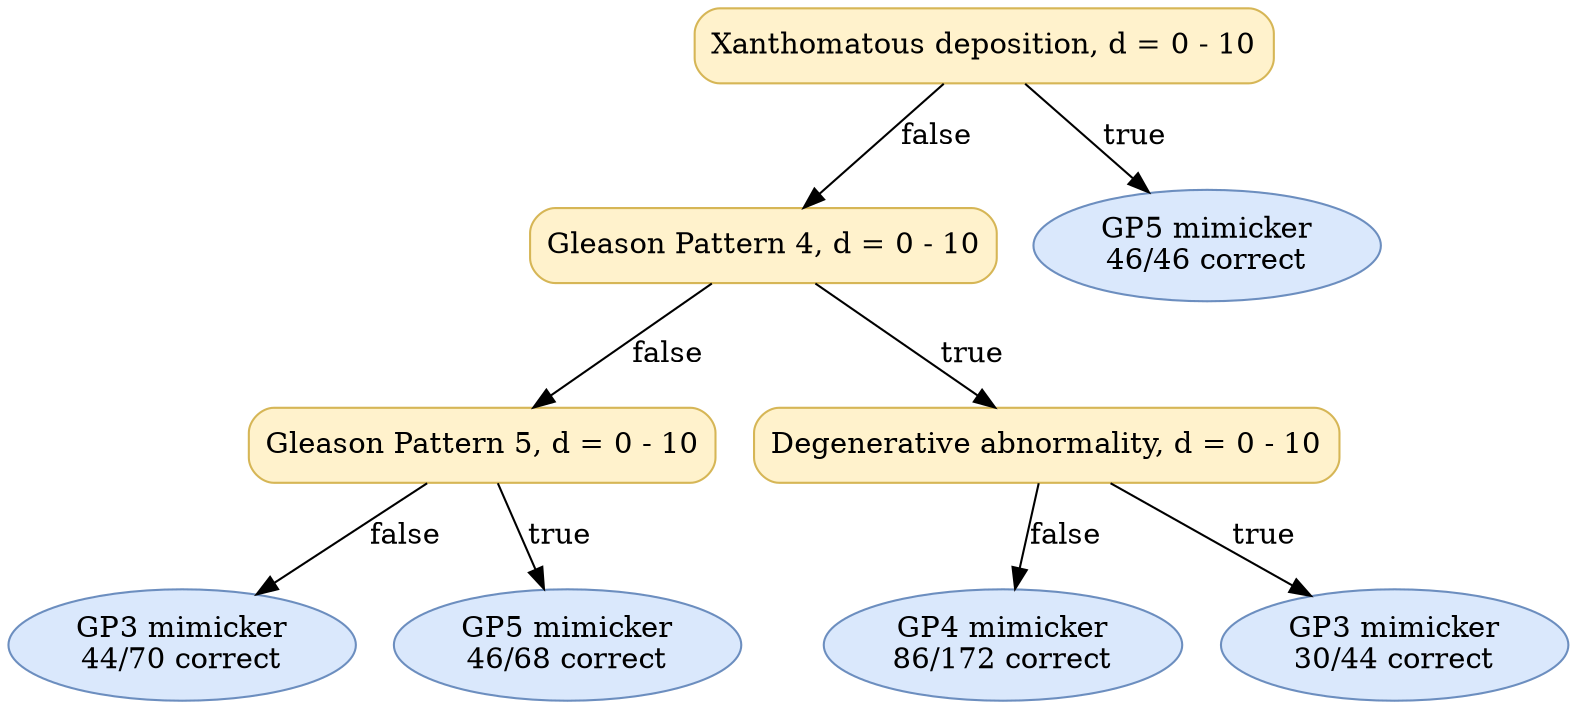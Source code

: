 digraph "DT" {
fontname="Times-Roman";
label="";
node [fontname="Times-Roman"];
Node1 [color="#D6B656", fillcolor="#FFF2CC", label="Xanthomatous deposition, d = 0 - 10", shape="box", style="rounded,filled"];
Node2 [color="#D6B656", fillcolor="#FFF2CC", label="Gleason Pattern 4, d = 0 - 10", shape="box", style="rounded,filled"];
Node3 [color="#D6B656", fillcolor="#FFF2CC", label="Gleason Pattern 5, d = 0 - 10", shape="box", style="rounded,filled"];
Node4 [color="#6C8EBF", fillcolor="#DAE8FC", label=<GP3 mimicker<br/>44/70 correct>, shape="ellipse", style="rounded,filled"];
Node5 [color="#6C8EBF", fillcolor="#DAE8FC", label=<GP5 mimicker<br/>46/68 correct>, shape="ellipse", style="rounded,filled"];
Node6 [color="#D6B656", fillcolor="#FFF2CC", label="Degenerative abnormality, d = 0 - 10", shape="box", style="rounded,filled"];
Node7 [color="#6C8EBF", fillcolor="#DAE8FC", label=<GP4 mimicker<br/>86/172 correct>, shape="ellipse", style="rounded,filled"];
Node8 [color="#6C8EBF", fillcolor="#DAE8FC", label=<GP3 mimicker<br/>30/44 correct>, shape="ellipse", style="rounded,filled"];
Node9 [color="#6C8EBF", fillcolor="#DAE8FC", label=<GP5 mimicker<br/>46/46 correct>, shape="ellipse", style="rounded,filled"];
Node1 -> Node2  [key=0, label="false"];
Node1 -> Node9  [key=0, label="true"];
Node2 -> Node3  [key=0, label="false"];
Node2 -> Node6  [key=0, label="true"];
Node3 -> Node4  [key=0, label="false"];
Node3 -> Node5  [key=0, label="true"];
Node6 -> Node7  [key=0, label="false"];
Node6 -> Node8  [key=0, label="true"];
}
